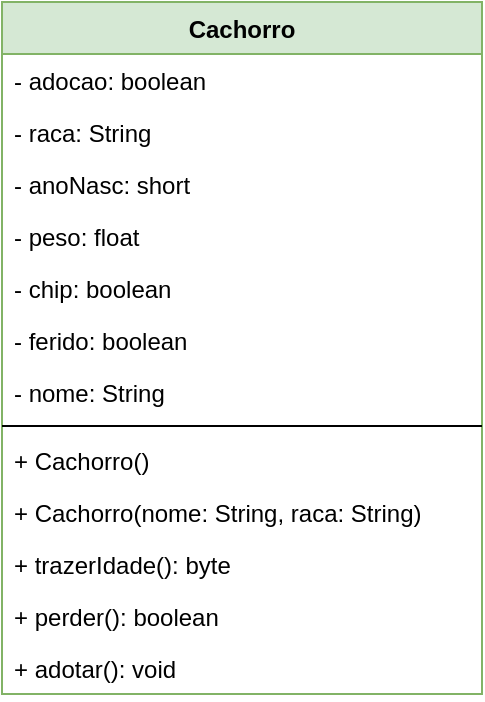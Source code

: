 <mxfile version="18.0.2" type="device"><diagram id="2me2WoTRr4a0ja6lMkee" name="Page-1"><mxGraphModel dx="868" dy="490" grid="1" gridSize="10" guides="1" tooltips="1" connect="1" arrows="1" fold="1" page="1" pageScale="1" pageWidth="827" pageHeight="1169" background="none" math="0" shadow="0"><root><mxCell id="0"/><mxCell id="1" parent="0"/><mxCell id="viTSg3UndMv-FNE0FCEN-1" value="Cachorro" style="swimlane;fontStyle=1;align=center;verticalAlign=top;childLayout=stackLayout;horizontal=1;startSize=26;horizontalStack=0;resizeParent=1;resizeParentMax=0;resizeLast=0;collapsible=1;marginBottom=0;fillColor=#d5e8d4;strokeColor=#82b366;" vertex="1" parent="1"><mxGeometry x="80" y="80" width="240" height="346" as="geometry"/></mxCell><mxCell id="viTSg3UndMv-FNE0FCEN-2" value="- adocao: boolean" style="text;strokeColor=none;fillColor=none;align=left;verticalAlign=top;spacingLeft=4;spacingRight=4;overflow=hidden;rotatable=0;points=[[0,0.5],[1,0.5]];portConstraint=eastwest;" vertex="1" parent="viTSg3UndMv-FNE0FCEN-1"><mxGeometry y="26" width="240" height="26" as="geometry"/></mxCell><mxCell id="viTSg3UndMv-FNE0FCEN-7" value="- raca: String" style="text;strokeColor=none;fillColor=none;align=left;verticalAlign=top;spacingLeft=4;spacingRight=4;overflow=hidden;rotatable=0;points=[[0,0.5],[1,0.5]];portConstraint=eastwest;" vertex="1" parent="viTSg3UndMv-FNE0FCEN-1"><mxGeometry y="52" width="240" height="26" as="geometry"/></mxCell><mxCell id="viTSg3UndMv-FNE0FCEN-6" value="- anoNasc: short" style="text;strokeColor=none;fillColor=none;align=left;verticalAlign=top;spacingLeft=4;spacingRight=4;overflow=hidden;rotatable=0;points=[[0,0.5],[1,0.5]];portConstraint=eastwest;" vertex="1" parent="viTSg3UndMv-FNE0FCEN-1"><mxGeometry y="78" width="240" height="26" as="geometry"/></mxCell><mxCell id="viTSg3UndMv-FNE0FCEN-8" value="- peso: float" style="text;strokeColor=none;fillColor=none;align=left;verticalAlign=top;spacingLeft=4;spacingRight=4;overflow=hidden;rotatable=0;points=[[0,0.5],[1,0.5]];portConstraint=eastwest;" vertex="1" parent="viTSg3UndMv-FNE0FCEN-1"><mxGeometry y="104" width="240" height="26" as="geometry"/></mxCell><mxCell id="viTSg3UndMv-FNE0FCEN-10" value="- chip: boolean" style="text;strokeColor=none;fillColor=none;align=left;verticalAlign=top;spacingLeft=4;spacingRight=4;overflow=hidden;rotatable=0;points=[[0,0.5],[1,0.5]];portConstraint=eastwest;" vertex="1" parent="viTSg3UndMv-FNE0FCEN-1"><mxGeometry y="130" width="240" height="26" as="geometry"/></mxCell><mxCell id="viTSg3UndMv-FNE0FCEN-5" value="- ferido: boolean" style="text;strokeColor=none;fillColor=none;align=left;verticalAlign=top;spacingLeft=4;spacingRight=4;overflow=hidden;rotatable=0;points=[[0,0.5],[1,0.5]];portConstraint=eastwest;" vertex="1" parent="viTSg3UndMv-FNE0FCEN-1"><mxGeometry y="156" width="240" height="26" as="geometry"/></mxCell><mxCell id="viTSg3UndMv-FNE0FCEN-12" value="- nome: String" style="text;strokeColor=none;fillColor=none;align=left;verticalAlign=top;spacingLeft=4;spacingRight=4;overflow=hidden;rotatable=0;points=[[0,0.5],[1,0.5]];portConstraint=eastwest;" vertex="1" parent="viTSg3UndMv-FNE0FCEN-1"><mxGeometry y="182" width="240" height="26" as="geometry"/></mxCell><mxCell id="viTSg3UndMv-FNE0FCEN-3" value="" style="line;strokeWidth=1;fillColor=none;align=left;verticalAlign=middle;spacingTop=-1;spacingLeft=3;spacingRight=3;rotatable=0;labelPosition=right;points=[];portConstraint=eastwest;" vertex="1" parent="viTSg3UndMv-FNE0FCEN-1"><mxGeometry y="208" width="240" height="8" as="geometry"/></mxCell><mxCell id="viTSg3UndMv-FNE0FCEN-4" value="+ Cachorro()" style="text;strokeColor=none;fillColor=none;align=left;verticalAlign=top;spacingLeft=4;spacingRight=4;overflow=hidden;rotatable=0;points=[[0,0.5],[1,0.5]];portConstraint=eastwest;" vertex="1" parent="viTSg3UndMv-FNE0FCEN-1"><mxGeometry y="216" width="240" height="26" as="geometry"/></mxCell><mxCell id="viTSg3UndMv-FNE0FCEN-13" value="+ Cachorro(nome: String, raca: String)" style="text;strokeColor=none;fillColor=none;align=left;verticalAlign=top;spacingLeft=4;spacingRight=4;overflow=hidden;rotatable=0;points=[[0,0.5],[1,0.5]];portConstraint=eastwest;" vertex="1" parent="viTSg3UndMv-FNE0FCEN-1"><mxGeometry y="242" width="240" height="26" as="geometry"/></mxCell><mxCell id="viTSg3UndMv-FNE0FCEN-14" value="+ trazerIdade(): byte" style="text;strokeColor=none;fillColor=none;align=left;verticalAlign=top;spacingLeft=4;spacingRight=4;overflow=hidden;rotatable=0;points=[[0,0.5],[1,0.5]];portConstraint=eastwest;" vertex="1" parent="viTSg3UndMv-FNE0FCEN-1"><mxGeometry y="268" width="240" height="26" as="geometry"/></mxCell><mxCell id="viTSg3UndMv-FNE0FCEN-15" value="+ perder(): boolean" style="text;strokeColor=none;fillColor=none;align=left;verticalAlign=top;spacingLeft=4;spacingRight=4;overflow=hidden;rotatable=0;points=[[0,0.5],[1,0.5]];portConstraint=eastwest;" vertex="1" parent="viTSg3UndMv-FNE0FCEN-1"><mxGeometry y="294" width="240" height="26" as="geometry"/></mxCell><mxCell id="viTSg3UndMv-FNE0FCEN-16" value="+ adotar(): void" style="text;strokeColor=none;fillColor=none;align=left;verticalAlign=top;spacingLeft=4;spacingRight=4;overflow=hidden;rotatable=0;points=[[0,0.5],[1,0.5]];portConstraint=eastwest;" vertex="1" parent="viTSg3UndMv-FNE0FCEN-1"><mxGeometry y="320" width="240" height="26" as="geometry"/></mxCell></root></mxGraphModel></diagram></mxfile>